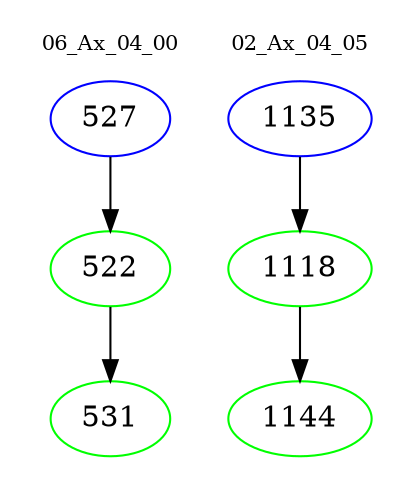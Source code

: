 digraph{
subgraph cluster_0 {
color = white
label = "06_Ax_04_00";
fontsize=10;
T0_527 [label="527", color="blue"]
T0_527 -> T0_522 [color="black"]
T0_522 [label="522", color="green"]
T0_522 -> T0_531 [color="black"]
T0_531 [label="531", color="green"]
}
subgraph cluster_1 {
color = white
label = "02_Ax_04_05";
fontsize=10;
T1_1135 [label="1135", color="blue"]
T1_1135 -> T1_1118 [color="black"]
T1_1118 [label="1118", color="green"]
T1_1118 -> T1_1144 [color="black"]
T1_1144 [label="1144", color="green"]
}
}
